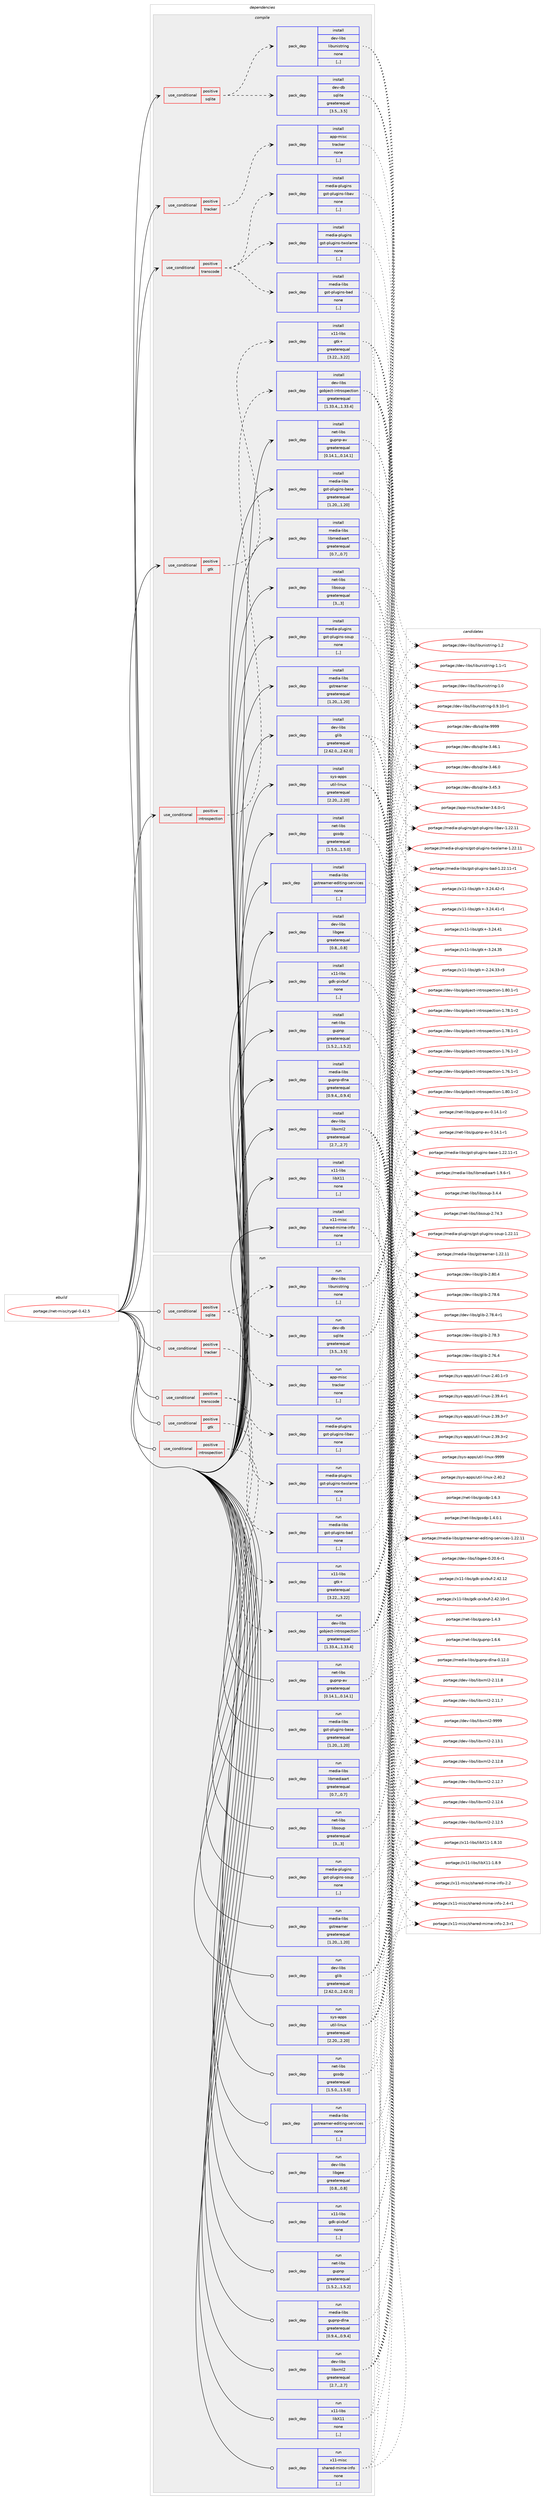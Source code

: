 digraph prolog {

# *************
# Graph options
# *************

newrank=true;
concentrate=true;
compound=true;
graph [rankdir=LR,fontname=Helvetica,fontsize=10,ranksep=1.5];#, ranksep=2.5, nodesep=0.2];
edge  [arrowhead=vee];
node  [fontname=Helvetica,fontsize=10];

# **********
# The ebuild
# **********

subgraph cluster_leftcol {
color=gray;
label=<<i>ebuild</i>>;
id [label="portage://net-misc/rygel-0.42.5", color=red, width=4, href="../net-misc/rygel-0.42.5.svg"];
}

# ****************
# The dependencies
# ****************

subgraph cluster_midcol {
color=gray;
label=<<i>dependencies</i>>;
subgraph cluster_compile {
fillcolor="#eeeeee";
style=filled;
label=<<i>compile</i>>;
subgraph cond232597 {
dependency885365 [label=<<TABLE BORDER="0" CELLBORDER="1" CELLSPACING="0" CELLPADDING="4"><TR><TD ROWSPAN="3" CELLPADDING="10">use_conditional</TD></TR><TR><TD>positive</TD></TR><TR><TD>gtk</TD></TR></TABLE>>, shape=none, color=red];
subgraph pack646300 {
dependency885366 [label=<<TABLE BORDER="0" CELLBORDER="1" CELLSPACING="0" CELLPADDING="4" WIDTH="220"><TR><TD ROWSPAN="6" CELLPADDING="30">pack_dep</TD></TR><TR><TD WIDTH="110">install</TD></TR><TR><TD>x11-libs</TD></TR><TR><TD>gtk+</TD></TR><TR><TD>greaterequal</TD></TR><TR><TD>[3.22,,,3.22]</TD></TR></TABLE>>, shape=none, color=blue];
}
dependency885365:e -> dependency885366:w [weight=20,style="dashed",arrowhead="vee"];
}
id:e -> dependency885365:w [weight=20,style="solid",arrowhead="vee"];
subgraph cond232598 {
dependency885367 [label=<<TABLE BORDER="0" CELLBORDER="1" CELLSPACING="0" CELLPADDING="4"><TR><TD ROWSPAN="3" CELLPADDING="10">use_conditional</TD></TR><TR><TD>positive</TD></TR><TR><TD>introspection</TD></TR></TABLE>>, shape=none, color=red];
subgraph pack646301 {
dependency885368 [label=<<TABLE BORDER="0" CELLBORDER="1" CELLSPACING="0" CELLPADDING="4" WIDTH="220"><TR><TD ROWSPAN="6" CELLPADDING="30">pack_dep</TD></TR><TR><TD WIDTH="110">install</TD></TR><TR><TD>dev-libs</TD></TR><TR><TD>gobject-introspection</TD></TR><TR><TD>greaterequal</TD></TR><TR><TD>[1.33.4,,,1.33.4]</TD></TR></TABLE>>, shape=none, color=blue];
}
dependency885367:e -> dependency885368:w [weight=20,style="dashed",arrowhead="vee"];
}
id:e -> dependency885367:w [weight=20,style="solid",arrowhead="vee"];
subgraph cond232599 {
dependency885369 [label=<<TABLE BORDER="0" CELLBORDER="1" CELLSPACING="0" CELLPADDING="4"><TR><TD ROWSPAN="3" CELLPADDING="10">use_conditional</TD></TR><TR><TD>positive</TD></TR><TR><TD>sqlite</TD></TR></TABLE>>, shape=none, color=red];
subgraph pack646302 {
dependency885370 [label=<<TABLE BORDER="0" CELLBORDER="1" CELLSPACING="0" CELLPADDING="4" WIDTH="220"><TR><TD ROWSPAN="6" CELLPADDING="30">pack_dep</TD></TR><TR><TD WIDTH="110">install</TD></TR><TR><TD>dev-db</TD></TR><TR><TD>sqlite</TD></TR><TR><TD>greaterequal</TD></TR><TR><TD>[3.5,,,3.5]</TD></TR></TABLE>>, shape=none, color=blue];
}
dependency885369:e -> dependency885370:w [weight=20,style="dashed",arrowhead="vee"];
subgraph pack646303 {
dependency885371 [label=<<TABLE BORDER="0" CELLBORDER="1" CELLSPACING="0" CELLPADDING="4" WIDTH="220"><TR><TD ROWSPAN="6" CELLPADDING="30">pack_dep</TD></TR><TR><TD WIDTH="110">install</TD></TR><TR><TD>dev-libs</TD></TR><TR><TD>libunistring</TD></TR><TR><TD>none</TD></TR><TR><TD>[,,]</TD></TR></TABLE>>, shape=none, color=blue];
}
dependency885369:e -> dependency885371:w [weight=20,style="dashed",arrowhead="vee"];
}
id:e -> dependency885369:w [weight=20,style="solid",arrowhead="vee"];
subgraph cond232600 {
dependency885372 [label=<<TABLE BORDER="0" CELLBORDER="1" CELLSPACING="0" CELLPADDING="4"><TR><TD ROWSPAN="3" CELLPADDING="10">use_conditional</TD></TR><TR><TD>positive</TD></TR><TR><TD>tracker</TD></TR></TABLE>>, shape=none, color=red];
subgraph pack646304 {
dependency885373 [label=<<TABLE BORDER="0" CELLBORDER="1" CELLSPACING="0" CELLPADDING="4" WIDTH="220"><TR><TD ROWSPAN="6" CELLPADDING="30">pack_dep</TD></TR><TR><TD WIDTH="110">install</TD></TR><TR><TD>app-misc</TD></TR><TR><TD>tracker</TD></TR><TR><TD>none</TD></TR><TR><TD>[,,]</TD></TR></TABLE>>, shape=none, color=blue];
}
dependency885372:e -> dependency885373:w [weight=20,style="dashed",arrowhead="vee"];
}
id:e -> dependency885372:w [weight=20,style="solid",arrowhead="vee"];
subgraph cond232601 {
dependency885374 [label=<<TABLE BORDER="0" CELLBORDER="1" CELLSPACING="0" CELLPADDING="4"><TR><TD ROWSPAN="3" CELLPADDING="10">use_conditional</TD></TR><TR><TD>positive</TD></TR><TR><TD>transcode</TD></TR></TABLE>>, shape=none, color=red];
subgraph pack646305 {
dependency885375 [label=<<TABLE BORDER="0" CELLBORDER="1" CELLSPACING="0" CELLPADDING="4" WIDTH="220"><TR><TD ROWSPAN="6" CELLPADDING="30">pack_dep</TD></TR><TR><TD WIDTH="110">install</TD></TR><TR><TD>media-libs</TD></TR><TR><TD>gst-plugins-bad</TD></TR><TR><TD>none</TD></TR><TR><TD>[,,]</TD></TR></TABLE>>, shape=none, color=blue];
}
dependency885374:e -> dependency885375:w [weight=20,style="dashed",arrowhead="vee"];
subgraph pack646306 {
dependency885376 [label=<<TABLE BORDER="0" CELLBORDER="1" CELLSPACING="0" CELLPADDING="4" WIDTH="220"><TR><TD ROWSPAN="6" CELLPADDING="30">pack_dep</TD></TR><TR><TD WIDTH="110">install</TD></TR><TR><TD>media-plugins</TD></TR><TR><TD>gst-plugins-twolame</TD></TR><TR><TD>none</TD></TR><TR><TD>[,,]</TD></TR></TABLE>>, shape=none, color=blue];
}
dependency885374:e -> dependency885376:w [weight=20,style="dashed",arrowhead="vee"];
subgraph pack646307 {
dependency885377 [label=<<TABLE BORDER="0" CELLBORDER="1" CELLSPACING="0" CELLPADDING="4" WIDTH="220"><TR><TD ROWSPAN="6" CELLPADDING="30">pack_dep</TD></TR><TR><TD WIDTH="110">install</TD></TR><TR><TD>media-plugins</TD></TR><TR><TD>gst-plugins-libav</TD></TR><TR><TD>none</TD></TR><TR><TD>[,,]</TD></TR></TABLE>>, shape=none, color=blue];
}
dependency885374:e -> dependency885377:w [weight=20,style="dashed",arrowhead="vee"];
}
id:e -> dependency885374:w [weight=20,style="solid",arrowhead="vee"];
subgraph pack646308 {
dependency885378 [label=<<TABLE BORDER="0" CELLBORDER="1" CELLSPACING="0" CELLPADDING="4" WIDTH="220"><TR><TD ROWSPAN="6" CELLPADDING="30">pack_dep</TD></TR><TR><TD WIDTH="110">install</TD></TR><TR><TD>dev-libs</TD></TR><TR><TD>glib</TD></TR><TR><TD>greaterequal</TD></TR><TR><TD>[2.62.0,,,2.62.0]</TD></TR></TABLE>>, shape=none, color=blue];
}
id:e -> dependency885378:w [weight=20,style="solid",arrowhead="vee"];
subgraph pack646309 {
dependency885379 [label=<<TABLE BORDER="0" CELLBORDER="1" CELLSPACING="0" CELLPADDING="4" WIDTH="220"><TR><TD ROWSPAN="6" CELLPADDING="30">pack_dep</TD></TR><TR><TD WIDTH="110">install</TD></TR><TR><TD>dev-libs</TD></TR><TR><TD>libgee</TD></TR><TR><TD>greaterequal</TD></TR><TR><TD>[0.8,,,0.8]</TD></TR></TABLE>>, shape=none, color=blue];
}
id:e -> dependency885379:w [weight=20,style="solid",arrowhead="vee"];
subgraph pack646310 {
dependency885380 [label=<<TABLE BORDER="0" CELLBORDER="1" CELLSPACING="0" CELLPADDING="4" WIDTH="220"><TR><TD ROWSPAN="6" CELLPADDING="30">pack_dep</TD></TR><TR><TD WIDTH="110">install</TD></TR><TR><TD>dev-libs</TD></TR><TR><TD>libxml2</TD></TR><TR><TD>greaterequal</TD></TR><TR><TD>[2.7,,,2.7]</TD></TR></TABLE>>, shape=none, color=blue];
}
id:e -> dependency885380:w [weight=20,style="solid",arrowhead="vee"];
subgraph pack646311 {
dependency885381 [label=<<TABLE BORDER="0" CELLBORDER="1" CELLSPACING="0" CELLPADDING="4" WIDTH="220"><TR><TD ROWSPAN="6" CELLPADDING="30">pack_dep</TD></TR><TR><TD WIDTH="110">install</TD></TR><TR><TD>media-libs</TD></TR><TR><TD>gst-plugins-base</TD></TR><TR><TD>greaterequal</TD></TR><TR><TD>[1.20,,,1.20]</TD></TR></TABLE>>, shape=none, color=blue];
}
id:e -> dependency885381:w [weight=20,style="solid",arrowhead="vee"];
subgraph pack646312 {
dependency885382 [label=<<TABLE BORDER="0" CELLBORDER="1" CELLSPACING="0" CELLPADDING="4" WIDTH="220"><TR><TD ROWSPAN="6" CELLPADDING="30">pack_dep</TD></TR><TR><TD WIDTH="110">install</TD></TR><TR><TD>media-libs</TD></TR><TR><TD>gstreamer</TD></TR><TR><TD>greaterequal</TD></TR><TR><TD>[1.20,,,1.20]</TD></TR></TABLE>>, shape=none, color=blue];
}
id:e -> dependency885382:w [weight=20,style="solid",arrowhead="vee"];
subgraph pack646313 {
dependency885383 [label=<<TABLE BORDER="0" CELLBORDER="1" CELLSPACING="0" CELLPADDING="4" WIDTH="220"><TR><TD ROWSPAN="6" CELLPADDING="30">pack_dep</TD></TR><TR><TD WIDTH="110">install</TD></TR><TR><TD>media-libs</TD></TR><TR><TD>gstreamer-editing-services</TD></TR><TR><TD>none</TD></TR><TR><TD>[,,]</TD></TR></TABLE>>, shape=none, color=blue];
}
id:e -> dependency885383:w [weight=20,style="solid",arrowhead="vee"];
subgraph pack646314 {
dependency885384 [label=<<TABLE BORDER="0" CELLBORDER="1" CELLSPACING="0" CELLPADDING="4" WIDTH="220"><TR><TD ROWSPAN="6" CELLPADDING="30">pack_dep</TD></TR><TR><TD WIDTH="110">install</TD></TR><TR><TD>media-libs</TD></TR><TR><TD>gupnp-dlna</TD></TR><TR><TD>greaterequal</TD></TR><TR><TD>[0.9.4,,,0.9.4]</TD></TR></TABLE>>, shape=none, color=blue];
}
id:e -> dependency885384:w [weight=20,style="solid",arrowhead="vee"];
subgraph pack646315 {
dependency885385 [label=<<TABLE BORDER="0" CELLBORDER="1" CELLSPACING="0" CELLPADDING="4" WIDTH="220"><TR><TD ROWSPAN="6" CELLPADDING="30">pack_dep</TD></TR><TR><TD WIDTH="110">install</TD></TR><TR><TD>media-libs</TD></TR><TR><TD>libmediaart</TD></TR><TR><TD>greaterequal</TD></TR><TR><TD>[0.7,,,0.7]</TD></TR></TABLE>>, shape=none, color=blue];
}
id:e -> dependency885385:w [weight=20,style="solid",arrowhead="vee"];
subgraph pack646316 {
dependency885386 [label=<<TABLE BORDER="0" CELLBORDER="1" CELLSPACING="0" CELLPADDING="4" WIDTH="220"><TR><TD ROWSPAN="6" CELLPADDING="30">pack_dep</TD></TR><TR><TD WIDTH="110">install</TD></TR><TR><TD>media-plugins</TD></TR><TR><TD>gst-plugins-soup</TD></TR><TR><TD>none</TD></TR><TR><TD>[,,]</TD></TR></TABLE>>, shape=none, color=blue];
}
id:e -> dependency885386:w [weight=20,style="solid",arrowhead="vee"];
subgraph pack646317 {
dependency885387 [label=<<TABLE BORDER="0" CELLBORDER="1" CELLSPACING="0" CELLPADDING="4" WIDTH="220"><TR><TD ROWSPAN="6" CELLPADDING="30">pack_dep</TD></TR><TR><TD WIDTH="110">install</TD></TR><TR><TD>net-libs</TD></TR><TR><TD>gssdp</TD></TR><TR><TD>greaterequal</TD></TR><TR><TD>[1.5.0,,,1.5.0]</TD></TR></TABLE>>, shape=none, color=blue];
}
id:e -> dependency885387:w [weight=20,style="solid",arrowhead="vee"];
subgraph pack646318 {
dependency885388 [label=<<TABLE BORDER="0" CELLBORDER="1" CELLSPACING="0" CELLPADDING="4" WIDTH="220"><TR><TD ROWSPAN="6" CELLPADDING="30">pack_dep</TD></TR><TR><TD WIDTH="110">install</TD></TR><TR><TD>net-libs</TD></TR><TR><TD>gupnp</TD></TR><TR><TD>greaterequal</TD></TR><TR><TD>[1.5.2,,,1.5.2]</TD></TR></TABLE>>, shape=none, color=blue];
}
id:e -> dependency885388:w [weight=20,style="solid",arrowhead="vee"];
subgraph pack646319 {
dependency885389 [label=<<TABLE BORDER="0" CELLBORDER="1" CELLSPACING="0" CELLPADDING="4" WIDTH="220"><TR><TD ROWSPAN="6" CELLPADDING="30">pack_dep</TD></TR><TR><TD WIDTH="110">install</TD></TR><TR><TD>net-libs</TD></TR><TR><TD>gupnp-av</TD></TR><TR><TD>greaterequal</TD></TR><TR><TD>[0.14.1,,,0.14.1]</TD></TR></TABLE>>, shape=none, color=blue];
}
id:e -> dependency885389:w [weight=20,style="solid",arrowhead="vee"];
subgraph pack646320 {
dependency885390 [label=<<TABLE BORDER="0" CELLBORDER="1" CELLSPACING="0" CELLPADDING="4" WIDTH="220"><TR><TD ROWSPAN="6" CELLPADDING="30">pack_dep</TD></TR><TR><TD WIDTH="110">install</TD></TR><TR><TD>net-libs</TD></TR><TR><TD>libsoup</TD></TR><TR><TD>greaterequal</TD></TR><TR><TD>[3,,,3]</TD></TR></TABLE>>, shape=none, color=blue];
}
id:e -> dependency885390:w [weight=20,style="solid",arrowhead="vee"];
subgraph pack646321 {
dependency885391 [label=<<TABLE BORDER="0" CELLBORDER="1" CELLSPACING="0" CELLPADDING="4" WIDTH="220"><TR><TD ROWSPAN="6" CELLPADDING="30">pack_dep</TD></TR><TR><TD WIDTH="110">install</TD></TR><TR><TD>sys-apps</TD></TR><TR><TD>util-linux</TD></TR><TR><TD>greaterequal</TD></TR><TR><TD>[2.20,,,2.20]</TD></TR></TABLE>>, shape=none, color=blue];
}
id:e -> dependency885391:w [weight=20,style="solid",arrowhead="vee"];
subgraph pack646322 {
dependency885392 [label=<<TABLE BORDER="0" CELLBORDER="1" CELLSPACING="0" CELLPADDING="4" WIDTH="220"><TR><TD ROWSPAN="6" CELLPADDING="30">pack_dep</TD></TR><TR><TD WIDTH="110">install</TD></TR><TR><TD>x11-libs</TD></TR><TR><TD>gdk-pixbuf</TD></TR><TR><TD>none</TD></TR><TR><TD>[,,]</TD></TR></TABLE>>, shape=none, color=blue];
}
id:e -> dependency885392:w [weight=20,style="solid",arrowhead="vee"];
subgraph pack646323 {
dependency885393 [label=<<TABLE BORDER="0" CELLBORDER="1" CELLSPACING="0" CELLPADDING="4" WIDTH="220"><TR><TD ROWSPAN="6" CELLPADDING="30">pack_dep</TD></TR><TR><TD WIDTH="110">install</TD></TR><TR><TD>x11-libs</TD></TR><TR><TD>libX11</TD></TR><TR><TD>none</TD></TR><TR><TD>[,,]</TD></TR></TABLE>>, shape=none, color=blue];
}
id:e -> dependency885393:w [weight=20,style="solid",arrowhead="vee"];
subgraph pack646324 {
dependency885394 [label=<<TABLE BORDER="0" CELLBORDER="1" CELLSPACING="0" CELLPADDING="4" WIDTH="220"><TR><TD ROWSPAN="6" CELLPADDING="30">pack_dep</TD></TR><TR><TD WIDTH="110">install</TD></TR><TR><TD>x11-misc</TD></TR><TR><TD>shared-mime-info</TD></TR><TR><TD>none</TD></TR><TR><TD>[,,]</TD></TR></TABLE>>, shape=none, color=blue];
}
id:e -> dependency885394:w [weight=20,style="solid",arrowhead="vee"];
}
subgraph cluster_compileandrun {
fillcolor="#eeeeee";
style=filled;
label=<<i>compile and run</i>>;
}
subgraph cluster_run {
fillcolor="#eeeeee";
style=filled;
label=<<i>run</i>>;
subgraph cond232602 {
dependency885395 [label=<<TABLE BORDER="0" CELLBORDER="1" CELLSPACING="0" CELLPADDING="4"><TR><TD ROWSPAN="3" CELLPADDING="10">use_conditional</TD></TR><TR><TD>positive</TD></TR><TR><TD>gtk</TD></TR></TABLE>>, shape=none, color=red];
subgraph pack646325 {
dependency885396 [label=<<TABLE BORDER="0" CELLBORDER="1" CELLSPACING="0" CELLPADDING="4" WIDTH="220"><TR><TD ROWSPAN="6" CELLPADDING="30">pack_dep</TD></TR><TR><TD WIDTH="110">run</TD></TR><TR><TD>x11-libs</TD></TR><TR><TD>gtk+</TD></TR><TR><TD>greaterequal</TD></TR><TR><TD>[3.22,,,3.22]</TD></TR></TABLE>>, shape=none, color=blue];
}
dependency885395:e -> dependency885396:w [weight=20,style="dashed",arrowhead="vee"];
}
id:e -> dependency885395:w [weight=20,style="solid",arrowhead="odot"];
subgraph cond232603 {
dependency885397 [label=<<TABLE BORDER="0" CELLBORDER="1" CELLSPACING="0" CELLPADDING="4"><TR><TD ROWSPAN="3" CELLPADDING="10">use_conditional</TD></TR><TR><TD>positive</TD></TR><TR><TD>introspection</TD></TR></TABLE>>, shape=none, color=red];
subgraph pack646326 {
dependency885398 [label=<<TABLE BORDER="0" CELLBORDER="1" CELLSPACING="0" CELLPADDING="4" WIDTH="220"><TR><TD ROWSPAN="6" CELLPADDING="30">pack_dep</TD></TR><TR><TD WIDTH="110">run</TD></TR><TR><TD>dev-libs</TD></TR><TR><TD>gobject-introspection</TD></TR><TR><TD>greaterequal</TD></TR><TR><TD>[1.33.4,,,1.33.4]</TD></TR></TABLE>>, shape=none, color=blue];
}
dependency885397:e -> dependency885398:w [weight=20,style="dashed",arrowhead="vee"];
}
id:e -> dependency885397:w [weight=20,style="solid",arrowhead="odot"];
subgraph cond232604 {
dependency885399 [label=<<TABLE BORDER="0" CELLBORDER="1" CELLSPACING="0" CELLPADDING="4"><TR><TD ROWSPAN="3" CELLPADDING="10">use_conditional</TD></TR><TR><TD>positive</TD></TR><TR><TD>sqlite</TD></TR></TABLE>>, shape=none, color=red];
subgraph pack646327 {
dependency885400 [label=<<TABLE BORDER="0" CELLBORDER="1" CELLSPACING="0" CELLPADDING="4" WIDTH="220"><TR><TD ROWSPAN="6" CELLPADDING="30">pack_dep</TD></TR><TR><TD WIDTH="110">run</TD></TR><TR><TD>dev-db</TD></TR><TR><TD>sqlite</TD></TR><TR><TD>greaterequal</TD></TR><TR><TD>[3.5,,,3.5]</TD></TR></TABLE>>, shape=none, color=blue];
}
dependency885399:e -> dependency885400:w [weight=20,style="dashed",arrowhead="vee"];
subgraph pack646328 {
dependency885401 [label=<<TABLE BORDER="0" CELLBORDER="1" CELLSPACING="0" CELLPADDING="4" WIDTH="220"><TR><TD ROWSPAN="6" CELLPADDING="30">pack_dep</TD></TR><TR><TD WIDTH="110">run</TD></TR><TR><TD>dev-libs</TD></TR><TR><TD>libunistring</TD></TR><TR><TD>none</TD></TR><TR><TD>[,,]</TD></TR></TABLE>>, shape=none, color=blue];
}
dependency885399:e -> dependency885401:w [weight=20,style="dashed",arrowhead="vee"];
}
id:e -> dependency885399:w [weight=20,style="solid",arrowhead="odot"];
subgraph cond232605 {
dependency885402 [label=<<TABLE BORDER="0" CELLBORDER="1" CELLSPACING="0" CELLPADDING="4"><TR><TD ROWSPAN="3" CELLPADDING="10">use_conditional</TD></TR><TR><TD>positive</TD></TR><TR><TD>tracker</TD></TR></TABLE>>, shape=none, color=red];
subgraph pack646329 {
dependency885403 [label=<<TABLE BORDER="0" CELLBORDER="1" CELLSPACING="0" CELLPADDING="4" WIDTH="220"><TR><TD ROWSPAN="6" CELLPADDING="30">pack_dep</TD></TR><TR><TD WIDTH="110">run</TD></TR><TR><TD>app-misc</TD></TR><TR><TD>tracker</TD></TR><TR><TD>none</TD></TR><TR><TD>[,,]</TD></TR></TABLE>>, shape=none, color=blue];
}
dependency885402:e -> dependency885403:w [weight=20,style="dashed",arrowhead="vee"];
}
id:e -> dependency885402:w [weight=20,style="solid",arrowhead="odot"];
subgraph cond232606 {
dependency885404 [label=<<TABLE BORDER="0" CELLBORDER="1" CELLSPACING="0" CELLPADDING="4"><TR><TD ROWSPAN="3" CELLPADDING="10">use_conditional</TD></TR><TR><TD>positive</TD></TR><TR><TD>transcode</TD></TR></TABLE>>, shape=none, color=red];
subgraph pack646330 {
dependency885405 [label=<<TABLE BORDER="0" CELLBORDER="1" CELLSPACING="0" CELLPADDING="4" WIDTH="220"><TR><TD ROWSPAN="6" CELLPADDING="30">pack_dep</TD></TR><TR><TD WIDTH="110">run</TD></TR><TR><TD>media-libs</TD></TR><TR><TD>gst-plugins-bad</TD></TR><TR><TD>none</TD></TR><TR><TD>[,,]</TD></TR></TABLE>>, shape=none, color=blue];
}
dependency885404:e -> dependency885405:w [weight=20,style="dashed",arrowhead="vee"];
subgraph pack646331 {
dependency885406 [label=<<TABLE BORDER="0" CELLBORDER="1" CELLSPACING="0" CELLPADDING="4" WIDTH="220"><TR><TD ROWSPAN="6" CELLPADDING="30">pack_dep</TD></TR><TR><TD WIDTH="110">run</TD></TR><TR><TD>media-plugins</TD></TR><TR><TD>gst-plugins-twolame</TD></TR><TR><TD>none</TD></TR><TR><TD>[,,]</TD></TR></TABLE>>, shape=none, color=blue];
}
dependency885404:e -> dependency885406:w [weight=20,style="dashed",arrowhead="vee"];
subgraph pack646332 {
dependency885407 [label=<<TABLE BORDER="0" CELLBORDER="1" CELLSPACING="0" CELLPADDING="4" WIDTH="220"><TR><TD ROWSPAN="6" CELLPADDING="30">pack_dep</TD></TR><TR><TD WIDTH="110">run</TD></TR><TR><TD>media-plugins</TD></TR><TR><TD>gst-plugins-libav</TD></TR><TR><TD>none</TD></TR><TR><TD>[,,]</TD></TR></TABLE>>, shape=none, color=blue];
}
dependency885404:e -> dependency885407:w [weight=20,style="dashed",arrowhead="vee"];
}
id:e -> dependency885404:w [weight=20,style="solid",arrowhead="odot"];
subgraph pack646333 {
dependency885408 [label=<<TABLE BORDER="0" CELLBORDER="1" CELLSPACING="0" CELLPADDING="4" WIDTH="220"><TR><TD ROWSPAN="6" CELLPADDING="30">pack_dep</TD></TR><TR><TD WIDTH="110">run</TD></TR><TR><TD>dev-libs</TD></TR><TR><TD>glib</TD></TR><TR><TD>greaterequal</TD></TR><TR><TD>[2.62.0,,,2.62.0]</TD></TR></TABLE>>, shape=none, color=blue];
}
id:e -> dependency885408:w [weight=20,style="solid",arrowhead="odot"];
subgraph pack646334 {
dependency885409 [label=<<TABLE BORDER="0" CELLBORDER="1" CELLSPACING="0" CELLPADDING="4" WIDTH="220"><TR><TD ROWSPAN="6" CELLPADDING="30">pack_dep</TD></TR><TR><TD WIDTH="110">run</TD></TR><TR><TD>dev-libs</TD></TR><TR><TD>libgee</TD></TR><TR><TD>greaterequal</TD></TR><TR><TD>[0.8,,,0.8]</TD></TR></TABLE>>, shape=none, color=blue];
}
id:e -> dependency885409:w [weight=20,style="solid",arrowhead="odot"];
subgraph pack646335 {
dependency885410 [label=<<TABLE BORDER="0" CELLBORDER="1" CELLSPACING="0" CELLPADDING="4" WIDTH="220"><TR><TD ROWSPAN="6" CELLPADDING="30">pack_dep</TD></TR><TR><TD WIDTH="110">run</TD></TR><TR><TD>dev-libs</TD></TR><TR><TD>libxml2</TD></TR><TR><TD>greaterequal</TD></TR><TR><TD>[2.7,,,2.7]</TD></TR></TABLE>>, shape=none, color=blue];
}
id:e -> dependency885410:w [weight=20,style="solid",arrowhead="odot"];
subgraph pack646336 {
dependency885411 [label=<<TABLE BORDER="0" CELLBORDER="1" CELLSPACING="0" CELLPADDING="4" WIDTH="220"><TR><TD ROWSPAN="6" CELLPADDING="30">pack_dep</TD></TR><TR><TD WIDTH="110">run</TD></TR><TR><TD>media-libs</TD></TR><TR><TD>gst-plugins-base</TD></TR><TR><TD>greaterequal</TD></TR><TR><TD>[1.20,,,1.20]</TD></TR></TABLE>>, shape=none, color=blue];
}
id:e -> dependency885411:w [weight=20,style="solid",arrowhead="odot"];
subgraph pack646337 {
dependency885412 [label=<<TABLE BORDER="0" CELLBORDER="1" CELLSPACING="0" CELLPADDING="4" WIDTH="220"><TR><TD ROWSPAN="6" CELLPADDING="30">pack_dep</TD></TR><TR><TD WIDTH="110">run</TD></TR><TR><TD>media-libs</TD></TR><TR><TD>gstreamer</TD></TR><TR><TD>greaterequal</TD></TR><TR><TD>[1.20,,,1.20]</TD></TR></TABLE>>, shape=none, color=blue];
}
id:e -> dependency885412:w [weight=20,style="solid",arrowhead="odot"];
subgraph pack646338 {
dependency885413 [label=<<TABLE BORDER="0" CELLBORDER="1" CELLSPACING="0" CELLPADDING="4" WIDTH="220"><TR><TD ROWSPAN="6" CELLPADDING="30">pack_dep</TD></TR><TR><TD WIDTH="110">run</TD></TR><TR><TD>media-libs</TD></TR><TR><TD>gstreamer-editing-services</TD></TR><TR><TD>none</TD></TR><TR><TD>[,,]</TD></TR></TABLE>>, shape=none, color=blue];
}
id:e -> dependency885413:w [weight=20,style="solid",arrowhead="odot"];
subgraph pack646339 {
dependency885414 [label=<<TABLE BORDER="0" CELLBORDER="1" CELLSPACING="0" CELLPADDING="4" WIDTH="220"><TR><TD ROWSPAN="6" CELLPADDING="30">pack_dep</TD></TR><TR><TD WIDTH="110">run</TD></TR><TR><TD>media-libs</TD></TR><TR><TD>gupnp-dlna</TD></TR><TR><TD>greaterequal</TD></TR><TR><TD>[0.9.4,,,0.9.4]</TD></TR></TABLE>>, shape=none, color=blue];
}
id:e -> dependency885414:w [weight=20,style="solid",arrowhead="odot"];
subgraph pack646340 {
dependency885415 [label=<<TABLE BORDER="0" CELLBORDER="1" CELLSPACING="0" CELLPADDING="4" WIDTH="220"><TR><TD ROWSPAN="6" CELLPADDING="30">pack_dep</TD></TR><TR><TD WIDTH="110">run</TD></TR><TR><TD>media-libs</TD></TR><TR><TD>libmediaart</TD></TR><TR><TD>greaterequal</TD></TR><TR><TD>[0.7,,,0.7]</TD></TR></TABLE>>, shape=none, color=blue];
}
id:e -> dependency885415:w [weight=20,style="solid",arrowhead="odot"];
subgraph pack646341 {
dependency885416 [label=<<TABLE BORDER="0" CELLBORDER="1" CELLSPACING="0" CELLPADDING="4" WIDTH="220"><TR><TD ROWSPAN="6" CELLPADDING="30">pack_dep</TD></TR><TR><TD WIDTH="110">run</TD></TR><TR><TD>media-plugins</TD></TR><TR><TD>gst-plugins-soup</TD></TR><TR><TD>none</TD></TR><TR><TD>[,,]</TD></TR></TABLE>>, shape=none, color=blue];
}
id:e -> dependency885416:w [weight=20,style="solid",arrowhead="odot"];
subgraph pack646342 {
dependency885417 [label=<<TABLE BORDER="0" CELLBORDER="1" CELLSPACING="0" CELLPADDING="4" WIDTH="220"><TR><TD ROWSPAN="6" CELLPADDING="30">pack_dep</TD></TR><TR><TD WIDTH="110">run</TD></TR><TR><TD>net-libs</TD></TR><TR><TD>gssdp</TD></TR><TR><TD>greaterequal</TD></TR><TR><TD>[1.5.0,,,1.5.0]</TD></TR></TABLE>>, shape=none, color=blue];
}
id:e -> dependency885417:w [weight=20,style="solid",arrowhead="odot"];
subgraph pack646343 {
dependency885418 [label=<<TABLE BORDER="0" CELLBORDER="1" CELLSPACING="0" CELLPADDING="4" WIDTH="220"><TR><TD ROWSPAN="6" CELLPADDING="30">pack_dep</TD></TR><TR><TD WIDTH="110">run</TD></TR><TR><TD>net-libs</TD></TR><TR><TD>gupnp</TD></TR><TR><TD>greaterequal</TD></TR><TR><TD>[1.5.2,,,1.5.2]</TD></TR></TABLE>>, shape=none, color=blue];
}
id:e -> dependency885418:w [weight=20,style="solid",arrowhead="odot"];
subgraph pack646344 {
dependency885419 [label=<<TABLE BORDER="0" CELLBORDER="1" CELLSPACING="0" CELLPADDING="4" WIDTH="220"><TR><TD ROWSPAN="6" CELLPADDING="30">pack_dep</TD></TR><TR><TD WIDTH="110">run</TD></TR><TR><TD>net-libs</TD></TR><TR><TD>gupnp-av</TD></TR><TR><TD>greaterequal</TD></TR><TR><TD>[0.14.1,,,0.14.1]</TD></TR></TABLE>>, shape=none, color=blue];
}
id:e -> dependency885419:w [weight=20,style="solid",arrowhead="odot"];
subgraph pack646345 {
dependency885420 [label=<<TABLE BORDER="0" CELLBORDER="1" CELLSPACING="0" CELLPADDING="4" WIDTH="220"><TR><TD ROWSPAN="6" CELLPADDING="30">pack_dep</TD></TR><TR><TD WIDTH="110">run</TD></TR><TR><TD>net-libs</TD></TR><TR><TD>libsoup</TD></TR><TR><TD>greaterequal</TD></TR><TR><TD>[3,,,3]</TD></TR></TABLE>>, shape=none, color=blue];
}
id:e -> dependency885420:w [weight=20,style="solid",arrowhead="odot"];
subgraph pack646346 {
dependency885421 [label=<<TABLE BORDER="0" CELLBORDER="1" CELLSPACING="0" CELLPADDING="4" WIDTH="220"><TR><TD ROWSPAN="6" CELLPADDING="30">pack_dep</TD></TR><TR><TD WIDTH="110">run</TD></TR><TR><TD>sys-apps</TD></TR><TR><TD>util-linux</TD></TR><TR><TD>greaterequal</TD></TR><TR><TD>[2.20,,,2.20]</TD></TR></TABLE>>, shape=none, color=blue];
}
id:e -> dependency885421:w [weight=20,style="solid",arrowhead="odot"];
subgraph pack646347 {
dependency885422 [label=<<TABLE BORDER="0" CELLBORDER="1" CELLSPACING="0" CELLPADDING="4" WIDTH="220"><TR><TD ROWSPAN="6" CELLPADDING="30">pack_dep</TD></TR><TR><TD WIDTH="110">run</TD></TR><TR><TD>x11-libs</TD></TR><TR><TD>gdk-pixbuf</TD></TR><TR><TD>none</TD></TR><TR><TD>[,,]</TD></TR></TABLE>>, shape=none, color=blue];
}
id:e -> dependency885422:w [weight=20,style="solid",arrowhead="odot"];
subgraph pack646348 {
dependency885423 [label=<<TABLE BORDER="0" CELLBORDER="1" CELLSPACING="0" CELLPADDING="4" WIDTH="220"><TR><TD ROWSPAN="6" CELLPADDING="30">pack_dep</TD></TR><TR><TD WIDTH="110">run</TD></TR><TR><TD>x11-libs</TD></TR><TR><TD>libX11</TD></TR><TR><TD>none</TD></TR><TR><TD>[,,]</TD></TR></TABLE>>, shape=none, color=blue];
}
id:e -> dependency885423:w [weight=20,style="solid",arrowhead="odot"];
subgraph pack646349 {
dependency885424 [label=<<TABLE BORDER="0" CELLBORDER="1" CELLSPACING="0" CELLPADDING="4" WIDTH="220"><TR><TD ROWSPAN="6" CELLPADDING="30">pack_dep</TD></TR><TR><TD WIDTH="110">run</TD></TR><TR><TD>x11-misc</TD></TR><TR><TD>shared-mime-info</TD></TR><TR><TD>none</TD></TR><TR><TD>[,,]</TD></TR></TABLE>>, shape=none, color=blue];
}
id:e -> dependency885424:w [weight=20,style="solid",arrowhead="odot"];
}
}

# **************
# The candidates
# **************

subgraph cluster_choices {
rank=same;
color=gray;
label=<<i>candidates</i>>;

subgraph choice646300 {
color=black;
nodesep=1;
choice12049494510810598115471031161074345514650524652504511449 [label="portage://x11-libs/gtk+-3.24.42-r1", color=red, width=4,href="../x11-libs/gtk+-3.24.42-r1.svg"];
choice12049494510810598115471031161074345514650524652494511449 [label="portage://x11-libs/gtk+-3.24.41-r1", color=red, width=4,href="../x11-libs/gtk+-3.24.41-r1.svg"];
choice1204949451081059811547103116107434551465052465249 [label="portage://x11-libs/gtk+-3.24.41", color=red, width=4,href="../x11-libs/gtk+-3.24.41.svg"];
choice1204949451081059811547103116107434551465052465153 [label="portage://x11-libs/gtk+-3.24.35", color=red, width=4,href="../x11-libs/gtk+-3.24.35.svg"];
choice12049494510810598115471031161074345504650524651514511451 [label="portage://x11-libs/gtk+-2.24.33-r3", color=red, width=4,href="../x11-libs/gtk+-2.24.33-r3.svg"];
dependency885366:e -> choice12049494510810598115471031161074345514650524652504511449:w [style=dotted,weight="100"];
dependency885366:e -> choice12049494510810598115471031161074345514650524652494511449:w [style=dotted,weight="100"];
dependency885366:e -> choice1204949451081059811547103116107434551465052465249:w [style=dotted,weight="100"];
dependency885366:e -> choice1204949451081059811547103116107434551465052465153:w [style=dotted,weight="100"];
dependency885366:e -> choice12049494510810598115471031161074345504650524651514511451:w [style=dotted,weight="100"];
}
subgraph choice646301 {
color=black;
nodesep=1;
choice10010111845108105981154710311198106101991164510511011611411111511210199116105111110454946564846494511450 [label="portage://dev-libs/gobject-introspection-1.80.1-r2", color=red, width=4,href="../dev-libs/gobject-introspection-1.80.1-r2.svg"];
choice10010111845108105981154710311198106101991164510511011611411111511210199116105111110454946564846494511449 [label="portage://dev-libs/gobject-introspection-1.80.1-r1", color=red, width=4,href="../dev-libs/gobject-introspection-1.80.1-r1.svg"];
choice10010111845108105981154710311198106101991164510511011611411111511210199116105111110454946555646494511450 [label="portage://dev-libs/gobject-introspection-1.78.1-r2", color=red, width=4,href="../dev-libs/gobject-introspection-1.78.1-r2.svg"];
choice10010111845108105981154710311198106101991164510511011611411111511210199116105111110454946555646494511449 [label="portage://dev-libs/gobject-introspection-1.78.1-r1", color=red, width=4,href="../dev-libs/gobject-introspection-1.78.1-r1.svg"];
choice10010111845108105981154710311198106101991164510511011611411111511210199116105111110454946555446494511450 [label="portage://dev-libs/gobject-introspection-1.76.1-r2", color=red, width=4,href="../dev-libs/gobject-introspection-1.76.1-r2.svg"];
choice10010111845108105981154710311198106101991164510511011611411111511210199116105111110454946555446494511449 [label="portage://dev-libs/gobject-introspection-1.76.1-r1", color=red, width=4,href="../dev-libs/gobject-introspection-1.76.1-r1.svg"];
dependency885368:e -> choice10010111845108105981154710311198106101991164510511011611411111511210199116105111110454946564846494511450:w [style=dotted,weight="100"];
dependency885368:e -> choice10010111845108105981154710311198106101991164510511011611411111511210199116105111110454946564846494511449:w [style=dotted,weight="100"];
dependency885368:e -> choice10010111845108105981154710311198106101991164510511011611411111511210199116105111110454946555646494511450:w [style=dotted,weight="100"];
dependency885368:e -> choice10010111845108105981154710311198106101991164510511011611411111511210199116105111110454946555646494511449:w [style=dotted,weight="100"];
dependency885368:e -> choice10010111845108105981154710311198106101991164510511011611411111511210199116105111110454946555446494511450:w [style=dotted,weight="100"];
dependency885368:e -> choice10010111845108105981154710311198106101991164510511011611411111511210199116105111110454946555446494511449:w [style=dotted,weight="100"];
}
subgraph choice646302 {
color=black;
nodesep=1;
choice1001011184510098471151131081051161014557575757 [label="portage://dev-db/sqlite-9999", color=red, width=4,href="../dev-db/sqlite-9999.svg"];
choice10010111845100984711511310810511610145514652544649 [label="portage://dev-db/sqlite-3.46.1", color=red, width=4,href="../dev-db/sqlite-3.46.1.svg"];
choice10010111845100984711511310810511610145514652544648 [label="portage://dev-db/sqlite-3.46.0", color=red, width=4,href="../dev-db/sqlite-3.46.0.svg"];
choice10010111845100984711511310810511610145514652534651 [label="portage://dev-db/sqlite-3.45.3", color=red, width=4,href="../dev-db/sqlite-3.45.3.svg"];
dependency885370:e -> choice1001011184510098471151131081051161014557575757:w [style=dotted,weight="100"];
dependency885370:e -> choice10010111845100984711511310810511610145514652544649:w [style=dotted,weight="100"];
dependency885370:e -> choice10010111845100984711511310810511610145514652544648:w [style=dotted,weight="100"];
dependency885370:e -> choice10010111845100984711511310810511610145514652534651:w [style=dotted,weight="100"];
}
subgraph choice646303 {
color=black;
nodesep=1;
choice1001011184510810598115471081059811711010511511611410511010345494650 [label="portage://dev-libs/libunistring-1.2", color=red, width=4,href="../dev-libs/libunistring-1.2.svg"];
choice10010111845108105981154710810598117110105115116114105110103454946494511449 [label="portage://dev-libs/libunistring-1.1-r1", color=red, width=4,href="../dev-libs/libunistring-1.1-r1.svg"];
choice1001011184510810598115471081059811711010511511611410511010345494648 [label="portage://dev-libs/libunistring-1.0", color=red, width=4,href="../dev-libs/libunistring-1.0.svg"];
choice10010111845108105981154710810598117110105115116114105110103454846574649484511449 [label="portage://dev-libs/libunistring-0.9.10-r1", color=red, width=4,href="../dev-libs/libunistring-0.9.10-r1.svg"];
dependency885371:e -> choice1001011184510810598115471081059811711010511511611410511010345494650:w [style=dotted,weight="100"];
dependency885371:e -> choice10010111845108105981154710810598117110105115116114105110103454946494511449:w [style=dotted,weight="100"];
dependency885371:e -> choice1001011184510810598115471081059811711010511511611410511010345494648:w [style=dotted,weight="100"];
dependency885371:e -> choice10010111845108105981154710810598117110105115116114105110103454846574649484511449:w [style=dotted,weight="100"];
}
subgraph choice646304 {
color=black;
nodesep=1;
choice9711211245109105115994711611497991071011144551465446484511449 [label="portage://app-misc/tracker-3.6.0-r1", color=red, width=4,href="../app-misc/tracker-3.6.0-r1.svg"];
dependency885373:e -> choice9711211245109105115994711611497991071011144551465446484511449:w [style=dotted,weight="100"];
}
subgraph choice646305 {
color=black;
nodesep=1;
choice109101100105974510810598115471031151164511210811710310511011545989710045494650504649494511449 [label="portage://media-libs/gst-plugins-bad-1.22.11-r1", color=red, width=4,href="../media-libs/gst-plugins-bad-1.22.11-r1.svg"];
dependency885375:e -> choice109101100105974510810598115471031151164511210811710310511011545989710045494650504649494511449:w [style=dotted,weight="100"];
}
subgraph choice646306 {
color=black;
nodesep=1;
choice1091011001059745112108117103105110115471031151164511210811710310511011545116119111108971091014549465050464949 [label="portage://media-plugins/gst-plugins-twolame-1.22.11", color=red, width=4,href="../media-plugins/gst-plugins-twolame-1.22.11.svg"];
dependency885376:e -> choice1091011001059745112108117103105110115471031151164511210811710310511011545116119111108971091014549465050464949:w [style=dotted,weight="100"];
}
subgraph choice646307 {
color=black;
nodesep=1;
choice109101100105974511210811710310511011547103115116451121081171031051101154510810598971184549465050464949 [label="portage://media-plugins/gst-plugins-libav-1.22.11", color=red, width=4,href="../media-plugins/gst-plugins-libav-1.22.11.svg"];
dependency885377:e -> choice109101100105974511210811710310511011547103115116451121081171031051101154510810598971184549465050464949:w [style=dotted,weight="100"];
}
subgraph choice646308 {
color=black;
nodesep=1;
choice1001011184510810598115471031081059845504656484652 [label="portage://dev-libs/glib-2.80.4", color=red, width=4,href="../dev-libs/glib-2.80.4.svg"];
choice1001011184510810598115471031081059845504655564654 [label="portage://dev-libs/glib-2.78.6", color=red, width=4,href="../dev-libs/glib-2.78.6.svg"];
choice10010111845108105981154710310810598455046555646524511449 [label="portage://dev-libs/glib-2.78.4-r1", color=red, width=4,href="../dev-libs/glib-2.78.4-r1.svg"];
choice1001011184510810598115471031081059845504655564651 [label="portage://dev-libs/glib-2.78.3", color=red, width=4,href="../dev-libs/glib-2.78.3.svg"];
choice1001011184510810598115471031081059845504655544652 [label="portage://dev-libs/glib-2.76.4", color=red, width=4,href="../dev-libs/glib-2.76.4.svg"];
dependency885378:e -> choice1001011184510810598115471031081059845504656484652:w [style=dotted,weight="100"];
dependency885378:e -> choice1001011184510810598115471031081059845504655564654:w [style=dotted,weight="100"];
dependency885378:e -> choice10010111845108105981154710310810598455046555646524511449:w [style=dotted,weight="100"];
dependency885378:e -> choice1001011184510810598115471031081059845504655564651:w [style=dotted,weight="100"];
dependency885378:e -> choice1001011184510810598115471031081059845504655544652:w [style=dotted,weight="100"];
}
subgraph choice646309 {
color=black;
nodesep=1;
choice10010111845108105981154710810598103101101454846504846544511449 [label="portage://dev-libs/libgee-0.20.6-r1", color=red, width=4,href="../dev-libs/libgee-0.20.6-r1.svg"];
dependency885379:e -> choice10010111845108105981154710810598103101101454846504846544511449:w [style=dotted,weight="100"];
}
subgraph choice646310 {
color=black;
nodesep=1;
choice10010111845108105981154710810598120109108504557575757 [label="portage://dev-libs/libxml2-9999", color=red, width=4,href="../dev-libs/libxml2-9999.svg"];
choice100101118451081059811547108105981201091085045504649514649 [label="portage://dev-libs/libxml2-2.13.1", color=red, width=4,href="../dev-libs/libxml2-2.13.1.svg"];
choice100101118451081059811547108105981201091085045504649504656 [label="portage://dev-libs/libxml2-2.12.8", color=red, width=4,href="../dev-libs/libxml2-2.12.8.svg"];
choice100101118451081059811547108105981201091085045504649504655 [label="portage://dev-libs/libxml2-2.12.7", color=red, width=4,href="../dev-libs/libxml2-2.12.7.svg"];
choice100101118451081059811547108105981201091085045504649504654 [label="portage://dev-libs/libxml2-2.12.6", color=red, width=4,href="../dev-libs/libxml2-2.12.6.svg"];
choice100101118451081059811547108105981201091085045504649504653 [label="portage://dev-libs/libxml2-2.12.5", color=red, width=4,href="../dev-libs/libxml2-2.12.5.svg"];
choice100101118451081059811547108105981201091085045504649494656 [label="portage://dev-libs/libxml2-2.11.8", color=red, width=4,href="../dev-libs/libxml2-2.11.8.svg"];
choice100101118451081059811547108105981201091085045504649494655 [label="portage://dev-libs/libxml2-2.11.7", color=red, width=4,href="../dev-libs/libxml2-2.11.7.svg"];
dependency885380:e -> choice10010111845108105981154710810598120109108504557575757:w [style=dotted,weight="100"];
dependency885380:e -> choice100101118451081059811547108105981201091085045504649514649:w [style=dotted,weight="100"];
dependency885380:e -> choice100101118451081059811547108105981201091085045504649504656:w [style=dotted,weight="100"];
dependency885380:e -> choice100101118451081059811547108105981201091085045504649504655:w [style=dotted,weight="100"];
dependency885380:e -> choice100101118451081059811547108105981201091085045504649504654:w [style=dotted,weight="100"];
dependency885380:e -> choice100101118451081059811547108105981201091085045504649504653:w [style=dotted,weight="100"];
dependency885380:e -> choice100101118451081059811547108105981201091085045504649494656:w [style=dotted,weight="100"];
dependency885380:e -> choice100101118451081059811547108105981201091085045504649494655:w [style=dotted,weight="100"];
}
subgraph choice646311 {
color=black;
nodesep=1;
choice109101100105974510810598115471031151164511210811710310511011545989711510145494650504649494511449 [label="portage://media-libs/gst-plugins-base-1.22.11-r1", color=red, width=4,href="../media-libs/gst-plugins-base-1.22.11-r1.svg"];
dependency885381:e -> choice109101100105974510810598115471031151164511210811710310511011545989711510145494650504649494511449:w [style=dotted,weight="100"];
}
subgraph choice646312 {
color=black;
nodesep=1;
choice10910110010597451081059811547103115116114101971091011144549465050464949 [label="portage://media-libs/gstreamer-1.22.11", color=red, width=4,href="../media-libs/gstreamer-1.22.11.svg"];
dependency885382:e -> choice10910110010597451081059811547103115116114101971091011144549465050464949:w [style=dotted,weight="100"];
}
subgraph choice646313 {
color=black;
nodesep=1;
choice10910110010597451081059811547103115116114101971091011144510110010511610511010345115101114118105991011154549465050464949 [label="portage://media-libs/gstreamer-editing-services-1.22.11", color=red, width=4,href="../media-libs/gstreamer-editing-services-1.22.11.svg"];
dependency885383:e -> choice10910110010597451081059811547103115116114101971091011144510110010511610511010345115101114118105991011154549465050464949:w [style=dotted,weight="100"];
}
subgraph choice646314 {
color=black;
nodesep=1;
choice10910110010597451081059811547103117112110112451001081109745484649504648 [label="portage://media-libs/gupnp-dlna-0.12.0", color=red, width=4,href="../media-libs/gupnp-dlna-0.12.0.svg"];
dependency885384:e -> choice10910110010597451081059811547103117112110112451001081109745484649504648:w [style=dotted,weight="100"];
}
subgraph choice646315 {
color=black;
nodesep=1;
choice109101100105974510810598115471081059810910110010597971141164549465746544511449 [label="portage://media-libs/libmediaart-1.9.6-r1", color=red, width=4,href="../media-libs/libmediaart-1.9.6-r1.svg"];
dependency885385:e -> choice109101100105974510810598115471081059810910110010597971141164549465746544511449:w [style=dotted,weight="100"];
}
subgraph choice646316 {
color=black;
nodesep=1;
choice10910110010597451121081171031051101154710311511645112108117103105110115451151111171124549465050464949 [label="portage://media-plugins/gst-plugins-soup-1.22.11", color=red, width=4,href="../media-plugins/gst-plugins-soup-1.22.11.svg"];
dependency885386:e -> choice10910110010597451121081171031051101154710311511645112108117103105110115451151111171124549465050464949:w [style=dotted,weight="100"];
}
subgraph choice646317 {
color=black;
nodesep=1;
choice110101116451081059811547103115115100112454946544651 [label="portage://net-libs/gssdp-1.6.3", color=red, width=4,href="../net-libs/gssdp-1.6.3.svg"];
choice1101011164510810598115471031151151001124549465246484649 [label="portage://net-libs/gssdp-1.4.0.1", color=red, width=4,href="../net-libs/gssdp-1.4.0.1.svg"];
dependency885387:e -> choice110101116451081059811547103115115100112454946544651:w [style=dotted,weight="100"];
dependency885387:e -> choice1101011164510810598115471031151151001124549465246484649:w [style=dotted,weight="100"];
}
subgraph choice646318 {
color=black;
nodesep=1;
choice110101116451081059811547103117112110112454946544654 [label="portage://net-libs/gupnp-1.6.6", color=red, width=4,href="../net-libs/gupnp-1.6.6.svg"];
choice110101116451081059811547103117112110112454946524651 [label="portage://net-libs/gupnp-1.4.3", color=red, width=4,href="../net-libs/gupnp-1.4.3.svg"];
dependency885388:e -> choice110101116451081059811547103117112110112454946544654:w [style=dotted,weight="100"];
dependency885388:e -> choice110101116451081059811547103117112110112454946524651:w [style=dotted,weight="100"];
}
subgraph choice646319 {
color=black;
nodesep=1;
choice1101011164510810598115471031171121101124597118454846495246494511450 [label="portage://net-libs/gupnp-av-0.14.1-r2", color=red, width=4,href="../net-libs/gupnp-av-0.14.1-r2.svg"];
choice1101011164510810598115471031171121101124597118454846495246494511449 [label="portage://net-libs/gupnp-av-0.14.1-r1", color=red, width=4,href="../net-libs/gupnp-av-0.14.1-r1.svg"];
dependency885389:e -> choice1101011164510810598115471031171121101124597118454846495246494511450:w [style=dotted,weight="100"];
dependency885389:e -> choice1101011164510810598115471031171121101124597118454846495246494511449:w [style=dotted,weight="100"];
}
subgraph choice646320 {
color=black;
nodesep=1;
choice11010111645108105981154710810598115111117112455146524652 [label="portage://net-libs/libsoup-3.4.4", color=red, width=4,href="../net-libs/libsoup-3.4.4.svg"];
choice1101011164510810598115471081059811511111711245504655524651 [label="portage://net-libs/libsoup-2.74.3", color=red, width=4,href="../net-libs/libsoup-2.74.3.svg"];
dependency885390:e -> choice11010111645108105981154710810598115111117112455146524652:w [style=dotted,weight="100"];
dependency885390:e -> choice1101011164510810598115471081059811511111711245504655524651:w [style=dotted,weight="100"];
}
subgraph choice646321 {
color=black;
nodesep=1;
choice115121115459711211211547117116105108451081051101171204557575757 [label="portage://sys-apps/util-linux-9999", color=red, width=4,href="../sys-apps/util-linux-9999.svg"];
choice1151211154597112112115471171161051084510810511011712045504652484650 [label="portage://sys-apps/util-linux-2.40.2", color=red, width=4,href="../sys-apps/util-linux-2.40.2.svg"];
choice11512111545971121121154711711610510845108105110117120455046524846494511451 [label="portage://sys-apps/util-linux-2.40.1-r3", color=red, width=4,href="../sys-apps/util-linux-2.40.1-r3.svg"];
choice11512111545971121121154711711610510845108105110117120455046515746524511449 [label="portage://sys-apps/util-linux-2.39.4-r1", color=red, width=4,href="../sys-apps/util-linux-2.39.4-r1.svg"];
choice11512111545971121121154711711610510845108105110117120455046515746514511455 [label="portage://sys-apps/util-linux-2.39.3-r7", color=red, width=4,href="../sys-apps/util-linux-2.39.3-r7.svg"];
choice11512111545971121121154711711610510845108105110117120455046515746514511450 [label="portage://sys-apps/util-linux-2.39.3-r2", color=red, width=4,href="../sys-apps/util-linux-2.39.3-r2.svg"];
dependency885391:e -> choice115121115459711211211547117116105108451081051101171204557575757:w [style=dotted,weight="100"];
dependency885391:e -> choice1151211154597112112115471171161051084510810511011712045504652484650:w [style=dotted,weight="100"];
dependency885391:e -> choice11512111545971121121154711711610510845108105110117120455046524846494511451:w [style=dotted,weight="100"];
dependency885391:e -> choice11512111545971121121154711711610510845108105110117120455046515746524511449:w [style=dotted,weight="100"];
dependency885391:e -> choice11512111545971121121154711711610510845108105110117120455046515746514511455:w [style=dotted,weight="100"];
dependency885391:e -> choice11512111545971121121154711711610510845108105110117120455046515746514511450:w [style=dotted,weight="100"];
}
subgraph choice646322 {
color=black;
nodesep=1;
choice120494945108105981154710310010745112105120981171024550465250464950 [label="portage://x11-libs/gdk-pixbuf-2.42.12", color=red, width=4,href="../x11-libs/gdk-pixbuf-2.42.12.svg"];
choice1204949451081059811547103100107451121051209811710245504652504649484511449 [label="portage://x11-libs/gdk-pixbuf-2.42.10-r1", color=red, width=4,href="../x11-libs/gdk-pixbuf-2.42.10-r1.svg"];
dependency885392:e -> choice120494945108105981154710310010745112105120981171024550465250464950:w [style=dotted,weight="100"];
dependency885392:e -> choice1204949451081059811547103100107451121051209811710245504652504649484511449:w [style=dotted,weight="100"];
}
subgraph choice646323 {
color=black;
nodesep=1;
choice12049494510810598115471081059888494945494656464948 [label="portage://x11-libs/libX11-1.8.10", color=red, width=4,href="../x11-libs/libX11-1.8.10.svg"];
choice120494945108105981154710810598884949454946564657 [label="portage://x11-libs/libX11-1.8.9", color=red, width=4,href="../x11-libs/libX11-1.8.9.svg"];
dependency885393:e -> choice12049494510810598115471081059888494945494656464948:w [style=dotted,weight="100"];
dependency885393:e -> choice120494945108105981154710810598884949454946564657:w [style=dotted,weight="100"];
}
subgraph choice646324 {
color=black;
nodesep=1;
choice1204949451091051159947115104971141011004510910510910145105110102111455046524511449 [label="portage://x11-misc/shared-mime-info-2.4-r1", color=red, width=4,href="../x11-misc/shared-mime-info-2.4-r1.svg"];
choice1204949451091051159947115104971141011004510910510910145105110102111455046514511449 [label="portage://x11-misc/shared-mime-info-2.3-r1", color=red, width=4,href="../x11-misc/shared-mime-info-2.3-r1.svg"];
choice120494945109105115994711510497114101100451091051091014510511010211145504650 [label="portage://x11-misc/shared-mime-info-2.2", color=red, width=4,href="../x11-misc/shared-mime-info-2.2.svg"];
dependency885394:e -> choice1204949451091051159947115104971141011004510910510910145105110102111455046524511449:w [style=dotted,weight="100"];
dependency885394:e -> choice1204949451091051159947115104971141011004510910510910145105110102111455046514511449:w [style=dotted,weight="100"];
dependency885394:e -> choice120494945109105115994711510497114101100451091051091014510511010211145504650:w [style=dotted,weight="100"];
}
subgraph choice646325 {
color=black;
nodesep=1;
choice12049494510810598115471031161074345514650524652504511449 [label="portage://x11-libs/gtk+-3.24.42-r1", color=red, width=4,href="../x11-libs/gtk+-3.24.42-r1.svg"];
choice12049494510810598115471031161074345514650524652494511449 [label="portage://x11-libs/gtk+-3.24.41-r1", color=red, width=4,href="../x11-libs/gtk+-3.24.41-r1.svg"];
choice1204949451081059811547103116107434551465052465249 [label="portage://x11-libs/gtk+-3.24.41", color=red, width=4,href="../x11-libs/gtk+-3.24.41.svg"];
choice1204949451081059811547103116107434551465052465153 [label="portage://x11-libs/gtk+-3.24.35", color=red, width=4,href="../x11-libs/gtk+-3.24.35.svg"];
choice12049494510810598115471031161074345504650524651514511451 [label="portage://x11-libs/gtk+-2.24.33-r3", color=red, width=4,href="../x11-libs/gtk+-2.24.33-r3.svg"];
dependency885396:e -> choice12049494510810598115471031161074345514650524652504511449:w [style=dotted,weight="100"];
dependency885396:e -> choice12049494510810598115471031161074345514650524652494511449:w [style=dotted,weight="100"];
dependency885396:e -> choice1204949451081059811547103116107434551465052465249:w [style=dotted,weight="100"];
dependency885396:e -> choice1204949451081059811547103116107434551465052465153:w [style=dotted,weight="100"];
dependency885396:e -> choice12049494510810598115471031161074345504650524651514511451:w [style=dotted,weight="100"];
}
subgraph choice646326 {
color=black;
nodesep=1;
choice10010111845108105981154710311198106101991164510511011611411111511210199116105111110454946564846494511450 [label="portage://dev-libs/gobject-introspection-1.80.1-r2", color=red, width=4,href="../dev-libs/gobject-introspection-1.80.1-r2.svg"];
choice10010111845108105981154710311198106101991164510511011611411111511210199116105111110454946564846494511449 [label="portage://dev-libs/gobject-introspection-1.80.1-r1", color=red, width=4,href="../dev-libs/gobject-introspection-1.80.1-r1.svg"];
choice10010111845108105981154710311198106101991164510511011611411111511210199116105111110454946555646494511450 [label="portage://dev-libs/gobject-introspection-1.78.1-r2", color=red, width=4,href="../dev-libs/gobject-introspection-1.78.1-r2.svg"];
choice10010111845108105981154710311198106101991164510511011611411111511210199116105111110454946555646494511449 [label="portage://dev-libs/gobject-introspection-1.78.1-r1", color=red, width=4,href="../dev-libs/gobject-introspection-1.78.1-r1.svg"];
choice10010111845108105981154710311198106101991164510511011611411111511210199116105111110454946555446494511450 [label="portage://dev-libs/gobject-introspection-1.76.1-r2", color=red, width=4,href="../dev-libs/gobject-introspection-1.76.1-r2.svg"];
choice10010111845108105981154710311198106101991164510511011611411111511210199116105111110454946555446494511449 [label="portage://dev-libs/gobject-introspection-1.76.1-r1", color=red, width=4,href="../dev-libs/gobject-introspection-1.76.1-r1.svg"];
dependency885398:e -> choice10010111845108105981154710311198106101991164510511011611411111511210199116105111110454946564846494511450:w [style=dotted,weight="100"];
dependency885398:e -> choice10010111845108105981154710311198106101991164510511011611411111511210199116105111110454946564846494511449:w [style=dotted,weight="100"];
dependency885398:e -> choice10010111845108105981154710311198106101991164510511011611411111511210199116105111110454946555646494511450:w [style=dotted,weight="100"];
dependency885398:e -> choice10010111845108105981154710311198106101991164510511011611411111511210199116105111110454946555646494511449:w [style=dotted,weight="100"];
dependency885398:e -> choice10010111845108105981154710311198106101991164510511011611411111511210199116105111110454946555446494511450:w [style=dotted,weight="100"];
dependency885398:e -> choice10010111845108105981154710311198106101991164510511011611411111511210199116105111110454946555446494511449:w [style=dotted,weight="100"];
}
subgraph choice646327 {
color=black;
nodesep=1;
choice1001011184510098471151131081051161014557575757 [label="portage://dev-db/sqlite-9999", color=red, width=4,href="../dev-db/sqlite-9999.svg"];
choice10010111845100984711511310810511610145514652544649 [label="portage://dev-db/sqlite-3.46.1", color=red, width=4,href="../dev-db/sqlite-3.46.1.svg"];
choice10010111845100984711511310810511610145514652544648 [label="portage://dev-db/sqlite-3.46.0", color=red, width=4,href="../dev-db/sqlite-3.46.0.svg"];
choice10010111845100984711511310810511610145514652534651 [label="portage://dev-db/sqlite-3.45.3", color=red, width=4,href="../dev-db/sqlite-3.45.3.svg"];
dependency885400:e -> choice1001011184510098471151131081051161014557575757:w [style=dotted,weight="100"];
dependency885400:e -> choice10010111845100984711511310810511610145514652544649:w [style=dotted,weight="100"];
dependency885400:e -> choice10010111845100984711511310810511610145514652544648:w [style=dotted,weight="100"];
dependency885400:e -> choice10010111845100984711511310810511610145514652534651:w [style=dotted,weight="100"];
}
subgraph choice646328 {
color=black;
nodesep=1;
choice1001011184510810598115471081059811711010511511611410511010345494650 [label="portage://dev-libs/libunistring-1.2", color=red, width=4,href="../dev-libs/libunistring-1.2.svg"];
choice10010111845108105981154710810598117110105115116114105110103454946494511449 [label="portage://dev-libs/libunistring-1.1-r1", color=red, width=4,href="../dev-libs/libunistring-1.1-r1.svg"];
choice1001011184510810598115471081059811711010511511611410511010345494648 [label="portage://dev-libs/libunistring-1.0", color=red, width=4,href="../dev-libs/libunistring-1.0.svg"];
choice10010111845108105981154710810598117110105115116114105110103454846574649484511449 [label="portage://dev-libs/libunistring-0.9.10-r1", color=red, width=4,href="../dev-libs/libunistring-0.9.10-r1.svg"];
dependency885401:e -> choice1001011184510810598115471081059811711010511511611410511010345494650:w [style=dotted,weight="100"];
dependency885401:e -> choice10010111845108105981154710810598117110105115116114105110103454946494511449:w [style=dotted,weight="100"];
dependency885401:e -> choice1001011184510810598115471081059811711010511511611410511010345494648:w [style=dotted,weight="100"];
dependency885401:e -> choice10010111845108105981154710810598117110105115116114105110103454846574649484511449:w [style=dotted,weight="100"];
}
subgraph choice646329 {
color=black;
nodesep=1;
choice9711211245109105115994711611497991071011144551465446484511449 [label="portage://app-misc/tracker-3.6.0-r1", color=red, width=4,href="../app-misc/tracker-3.6.0-r1.svg"];
dependency885403:e -> choice9711211245109105115994711611497991071011144551465446484511449:w [style=dotted,weight="100"];
}
subgraph choice646330 {
color=black;
nodesep=1;
choice109101100105974510810598115471031151164511210811710310511011545989710045494650504649494511449 [label="portage://media-libs/gst-plugins-bad-1.22.11-r1", color=red, width=4,href="../media-libs/gst-plugins-bad-1.22.11-r1.svg"];
dependency885405:e -> choice109101100105974510810598115471031151164511210811710310511011545989710045494650504649494511449:w [style=dotted,weight="100"];
}
subgraph choice646331 {
color=black;
nodesep=1;
choice1091011001059745112108117103105110115471031151164511210811710310511011545116119111108971091014549465050464949 [label="portage://media-plugins/gst-plugins-twolame-1.22.11", color=red, width=4,href="../media-plugins/gst-plugins-twolame-1.22.11.svg"];
dependency885406:e -> choice1091011001059745112108117103105110115471031151164511210811710310511011545116119111108971091014549465050464949:w [style=dotted,weight="100"];
}
subgraph choice646332 {
color=black;
nodesep=1;
choice109101100105974511210811710310511011547103115116451121081171031051101154510810598971184549465050464949 [label="portage://media-plugins/gst-plugins-libav-1.22.11", color=red, width=4,href="../media-plugins/gst-plugins-libav-1.22.11.svg"];
dependency885407:e -> choice109101100105974511210811710310511011547103115116451121081171031051101154510810598971184549465050464949:w [style=dotted,weight="100"];
}
subgraph choice646333 {
color=black;
nodesep=1;
choice1001011184510810598115471031081059845504656484652 [label="portage://dev-libs/glib-2.80.4", color=red, width=4,href="../dev-libs/glib-2.80.4.svg"];
choice1001011184510810598115471031081059845504655564654 [label="portage://dev-libs/glib-2.78.6", color=red, width=4,href="../dev-libs/glib-2.78.6.svg"];
choice10010111845108105981154710310810598455046555646524511449 [label="portage://dev-libs/glib-2.78.4-r1", color=red, width=4,href="../dev-libs/glib-2.78.4-r1.svg"];
choice1001011184510810598115471031081059845504655564651 [label="portage://dev-libs/glib-2.78.3", color=red, width=4,href="../dev-libs/glib-2.78.3.svg"];
choice1001011184510810598115471031081059845504655544652 [label="portage://dev-libs/glib-2.76.4", color=red, width=4,href="../dev-libs/glib-2.76.4.svg"];
dependency885408:e -> choice1001011184510810598115471031081059845504656484652:w [style=dotted,weight="100"];
dependency885408:e -> choice1001011184510810598115471031081059845504655564654:w [style=dotted,weight="100"];
dependency885408:e -> choice10010111845108105981154710310810598455046555646524511449:w [style=dotted,weight="100"];
dependency885408:e -> choice1001011184510810598115471031081059845504655564651:w [style=dotted,weight="100"];
dependency885408:e -> choice1001011184510810598115471031081059845504655544652:w [style=dotted,weight="100"];
}
subgraph choice646334 {
color=black;
nodesep=1;
choice10010111845108105981154710810598103101101454846504846544511449 [label="portage://dev-libs/libgee-0.20.6-r1", color=red, width=4,href="../dev-libs/libgee-0.20.6-r1.svg"];
dependency885409:e -> choice10010111845108105981154710810598103101101454846504846544511449:w [style=dotted,weight="100"];
}
subgraph choice646335 {
color=black;
nodesep=1;
choice10010111845108105981154710810598120109108504557575757 [label="portage://dev-libs/libxml2-9999", color=red, width=4,href="../dev-libs/libxml2-9999.svg"];
choice100101118451081059811547108105981201091085045504649514649 [label="portage://dev-libs/libxml2-2.13.1", color=red, width=4,href="../dev-libs/libxml2-2.13.1.svg"];
choice100101118451081059811547108105981201091085045504649504656 [label="portage://dev-libs/libxml2-2.12.8", color=red, width=4,href="../dev-libs/libxml2-2.12.8.svg"];
choice100101118451081059811547108105981201091085045504649504655 [label="portage://dev-libs/libxml2-2.12.7", color=red, width=4,href="../dev-libs/libxml2-2.12.7.svg"];
choice100101118451081059811547108105981201091085045504649504654 [label="portage://dev-libs/libxml2-2.12.6", color=red, width=4,href="../dev-libs/libxml2-2.12.6.svg"];
choice100101118451081059811547108105981201091085045504649504653 [label="portage://dev-libs/libxml2-2.12.5", color=red, width=4,href="../dev-libs/libxml2-2.12.5.svg"];
choice100101118451081059811547108105981201091085045504649494656 [label="portage://dev-libs/libxml2-2.11.8", color=red, width=4,href="../dev-libs/libxml2-2.11.8.svg"];
choice100101118451081059811547108105981201091085045504649494655 [label="portage://dev-libs/libxml2-2.11.7", color=red, width=4,href="../dev-libs/libxml2-2.11.7.svg"];
dependency885410:e -> choice10010111845108105981154710810598120109108504557575757:w [style=dotted,weight="100"];
dependency885410:e -> choice100101118451081059811547108105981201091085045504649514649:w [style=dotted,weight="100"];
dependency885410:e -> choice100101118451081059811547108105981201091085045504649504656:w [style=dotted,weight="100"];
dependency885410:e -> choice100101118451081059811547108105981201091085045504649504655:w [style=dotted,weight="100"];
dependency885410:e -> choice100101118451081059811547108105981201091085045504649504654:w [style=dotted,weight="100"];
dependency885410:e -> choice100101118451081059811547108105981201091085045504649504653:w [style=dotted,weight="100"];
dependency885410:e -> choice100101118451081059811547108105981201091085045504649494656:w [style=dotted,weight="100"];
dependency885410:e -> choice100101118451081059811547108105981201091085045504649494655:w [style=dotted,weight="100"];
}
subgraph choice646336 {
color=black;
nodesep=1;
choice109101100105974510810598115471031151164511210811710310511011545989711510145494650504649494511449 [label="portage://media-libs/gst-plugins-base-1.22.11-r1", color=red, width=4,href="../media-libs/gst-plugins-base-1.22.11-r1.svg"];
dependency885411:e -> choice109101100105974510810598115471031151164511210811710310511011545989711510145494650504649494511449:w [style=dotted,weight="100"];
}
subgraph choice646337 {
color=black;
nodesep=1;
choice10910110010597451081059811547103115116114101971091011144549465050464949 [label="portage://media-libs/gstreamer-1.22.11", color=red, width=4,href="../media-libs/gstreamer-1.22.11.svg"];
dependency885412:e -> choice10910110010597451081059811547103115116114101971091011144549465050464949:w [style=dotted,weight="100"];
}
subgraph choice646338 {
color=black;
nodesep=1;
choice10910110010597451081059811547103115116114101971091011144510110010511610511010345115101114118105991011154549465050464949 [label="portage://media-libs/gstreamer-editing-services-1.22.11", color=red, width=4,href="../media-libs/gstreamer-editing-services-1.22.11.svg"];
dependency885413:e -> choice10910110010597451081059811547103115116114101971091011144510110010511610511010345115101114118105991011154549465050464949:w [style=dotted,weight="100"];
}
subgraph choice646339 {
color=black;
nodesep=1;
choice10910110010597451081059811547103117112110112451001081109745484649504648 [label="portage://media-libs/gupnp-dlna-0.12.0", color=red, width=4,href="../media-libs/gupnp-dlna-0.12.0.svg"];
dependency885414:e -> choice10910110010597451081059811547103117112110112451001081109745484649504648:w [style=dotted,weight="100"];
}
subgraph choice646340 {
color=black;
nodesep=1;
choice109101100105974510810598115471081059810910110010597971141164549465746544511449 [label="portage://media-libs/libmediaart-1.9.6-r1", color=red, width=4,href="../media-libs/libmediaart-1.9.6-r1.svg"];
dependency885415:e -> choice109101100105974510810598115471081059810910110010597971141164549465746544511449:w [style=dotted,weight="100"];
}
subgraph choice646341 {
color=black;
nodesep=1;
choice10910110010597451121081171031051101154710311511645112108117103105110115451151111171124549465050464949 [label="portage://media-plugins/gst-plugins-soup-1.22.11", color=red, width=4,href="../media-plugins/gst-plugins-soup-1.22.11.svg"];
dependency885416:e -> choice10910110010597451121081171031051101154710311511645112108117103105110115451151111171124549465050464949:w [style=dotted,weight="100"];
}
subgraph choice646342 {
color=black;
nodesep=1;
choice110101116451081059811547103115115100112454946544651 [label="portage://net-libs/gssdp-1.6.3", color=red, width=4,href="../net-libs/gssdp-1.6.3.svg"];
choice1101011164510810598115471031151151001124549465246484649 [label="portage://net-libs/gssdp-1.4.0.1", color=red, width=4,href="../net-libs/gssdp-1.4.0.1.svg"];
dependency885417:e -> choice110101116451081059811547103115115100112454946544651:w [style=dotted,weight="100"];
dependency885417:e -> choice1101011164510810598115471031151151001124549465246484649:w [style=dotted,weight="100"];
}
subgraph choice646343 {
color=black;
nodesep=1;
choice110101116451081059811547103117112110112454946544654 [label="portage://net-libs/gupnp-1.6.6", color=red, width=4,href="../net-libs/gupnp-1.6.6.svg"];
choice110101116451081059811547103117112110112454946524651 [label="portage://net-libs/gupnp-1.4.3", color=red, width=4,href="../net-libs/gupnp-1.4.3.svg"];
dependency885418:e -> choice110101116451081059811547103117112110112454946544654:w [style=dotted,weight="100"];
dependency885418:e -> choice110101116451081059811547103117112110112454946524651:w [style=dotted,weight="100"];
}
subgraph choice646344 {
color=black;
nodesep=1;
choice1101011164510810598115471031171121101124597118454846495246494511450 [label="portage://net-libs/gupnp-av-0.14.1-r2", color=red, width=4,href="../net-libs/gupnp-av-0.14.1-r2.svg"];
choice1101011164510810598115471031171121101124597118454846495246494511449 [label="portage://net-libs/gupnp-av-0.14.1-r1", color=red, width=4,href="../net-libs/gupnp-av-0.14.1-r1.svg"];
dependency885419:e -> choice1101011164510810598115471031171121101124597118454846495246494511450:w [style=dotted,weight="100"];
dependency885419:e -> choice1101011164510810598115471031171121101124597118454846495246494511449:w [style=dotted,weight="100"];
}
subgraph choice646345 {
color=black;
nodesep=1;
choice11010111645108105981154710810598115111117112455146524652 [label="portage://net-libs/libsoup-3.4.4", color=red, width=4,href="../net-libs/libsoup-3.4.4.svg"];
choice1101011164510810598115471081059811511111711245504655524651 [label="portage://net-libs/libsoup-2.74.3", color=red, width=4,href="../net-libs/libsoup-2.74.3.svg"];
dependency885420:e -> choice11010111645108105981154710810598115111117112455146524652:w [style=dotted,weight="100"];
dependency885420:e -> choice1101011164510810598115471081059811511111711245504655524651:w [style=dotted,weight="100"];
}
subgraph choice646346 {
color=black;
nodesep=1;
choice115121115459711211211547117116105108451081051101171204557575757 [label="portage://sys-apps/util-linux-9999", color=red, width=4,href="../sys-apps/util-linux-9999.svg"];
choice1151211154597112112115471171161051084510810511011712045504652484650 [label="portage://sys-apps/util-linux-2.40.2", color=red, width=4,href="../sys-apps/util-linux-2.40.2.svg"];
choice11512111545971121121154711711610510845108105110117120455046524846494511451 [label="portage://sys-apps/util-linux-2.40.1-r3", color=red, width=4,href="../sys-apps/util-linux-2.40.1-r3.svg"];
choice11512111545971121121154711711610510845108105110117120455046515746524511449 [label="portage://sys-apps/util-linux-2.39.4-r1", color=red, width=4,href="../sys-apps/util-linux-2.39.4-r1.svg"];
choice11512111545971121121154711711610510845108105110117120455046515746514511455 [label="portage://sys-apps/util-linux-2.39.3-r7", color=red, width=4,href="../sys-apps/util-linux-2.39.3-r7.svg"];
choice11512111545971121121154711711610510845108105110117120455046515746514511450 [label="portage://sys-apps/util-linux-2.39.3-r2", color=red, width=4,href="../sys-apps/util-linux-2.39.3-r2.svg"];
dependency885421:e -> choice115121115459711211211547117116105108451081051101171204557575757:w [style=dotted,weight="100"];
dependency885421:e -> choice1151211154597112112115471171161051084510810511011712045504652484650:w [style=dotted,weight="100"];
dependency885421:e -> choice11512111545971121121154711711610510845108105110117120455046524846494511451:w [style=dotted,weight="100"];
dependency885421:e -> choice11512111545971121121154711711610510845108105110117120455046515746524511449:w [style=dotted,weight="100"];
dependency885421:e -> choice11512111545971121121154711711610510845108105110117120455046515746514511455:w [style=dotted,weight="100"];
dependency885421:e -> choice11512111545971121121154711711610510845108105110117120455046515746514511450:w [style=dotted,weight="100"];
}
subgraph choice646347 {
color=black;
nodesep=1;
choice120494945108105981154710310010745112105120981171024550465250464950 [label="portage://x11-libs/gdk-pixbuf-2.42.12", color=red, width=4,href="../x11-libs/gdk-pixbuf-2.42.12.svg"];
choice1204949451081059811547103100107451121051209811710245504652504649484511449 [label="portage://x11-libs/gdk-pixbuf-2.42.10-r1", color=red, width=4,href="../x11-libs/gdk-pixbuf-2.42.10-r1.svg"];
dependency885422:e -> choice120494945108105981154710310010745112105120981171024550465250464950:w [style=dotted,weight="100"];
dependency885422:e -> choice1204949451081059811547103100107451121051209811710245504652504649484511449:w [style=dotted,weight="100"];
}
subgraph choice646348 {
color=black;
nodesep=1;
choice12049494510810598115471081059888494945494656464948 [label="portage://x11-libs/libX11-1.8.10", color=red, width=4,href="../x11-libs/libX11-1.8.10.svg"];
choice120494945108105981154710810598884949454946564657 [label="portage://x11-libs/libX11-1.8.9", color=red, width=4,href="../x11-libs/libX11-1.8.9.svg"];
dependency885423:e -> choice12049494510810598115471081059888494945494656464948:w [style=dotted,weight="100"];
dependency885423:e -> choice120494945108105981154710810598884949454946564657:w [style=dotted,weight="100"];
}
subgraph choice646349 {
color=black;
nodesep=1;
choice1204949451091051159947115104971141011004510910510910145105110102111455046524511449 [label="portage://x11-misc/shared-mime-info-2.4-r1", color=red, width=4,href="../x11-misc/shared-mime-info-2.4-r1.svg"];
choice1204949451091051159947115104971141011004510910510910145105110102111455046514511449 [label="portage://x11-misc/shared-mime-info-2.3-r1", color=red, width=4,href="../x11-misc/shared-mime-info-2.3-r1.svg"];
choice120494945109105115994711510497114101100451091051091014510511010211145504650 [label="portage://x11-misc/shared-mime-info-2.2", color=red, width=4,href="../x11-misc/shared-mime-info-2.2.svg"];
dependency885424:e -> choice1204949451091051159947115104971141011004510910510910145105110102111455046524511449:w [style=dotted,weight="100"];
dependency885424:e -> choice1204949451091051159947115104971141011004510910510910145105110102111455046514511449:w [style=dotted,weight="100"];
dependency885424:e -> choice120494945109105115994711510497114101100451091051091014510511010211145504650:w [style=dotted,weight="100"];
}
}

}

